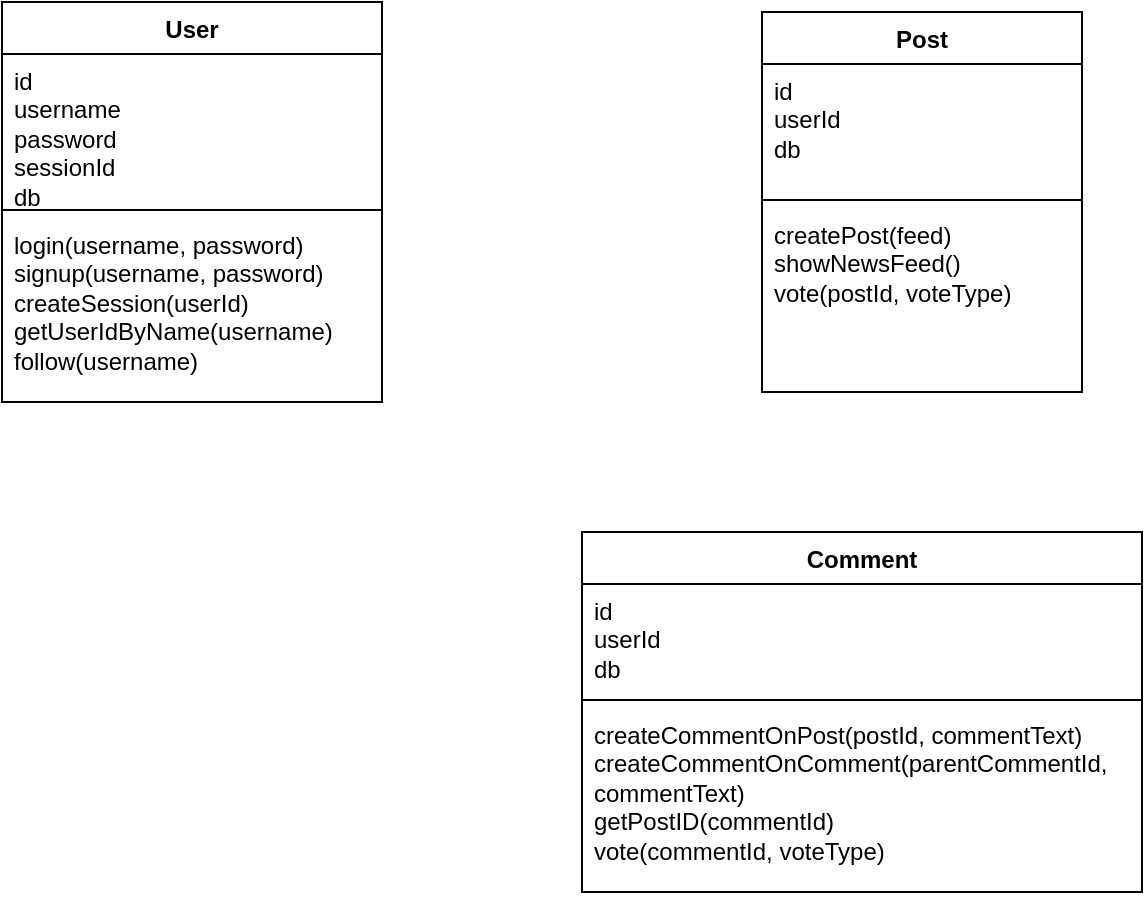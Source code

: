 <mxfile version="21.6.5" type="github">
  <diagram id="C5RBs43oDa-KdzZeNtuy" name="Page-1">
    <mxGraphModel dx="1306" dy="725" grid="1" gridSize="10" guides="1" tooltips="1" connect="1" arrows="1" fold="1" page="1" pageScale="1" pageWidth="827" pageHeight="1169" math="0" shadow="0">
      <root>
        <mxCell id="WIyWlLk6GJQsqaUBKTNV-0" />
        <mxCell id="WIyWlLk6GJQsqaUBKTNV-1" parent="WIyWlLk6GJQsqaUBKTNV-0" />
        <mxCell id="gtavfHgQEdDpro3U7-QB-18" value="User" style="swimlane;fontStyle=1;align=center;verticalAlign=top;childLayout=stackLayout;horizontal=1;startSize=26;horizontalStack=0;resizeParent=1;resizeParentMax=0;resizeLast=0;collapsible=1;marginBottom=0;whiteSpace=wrap;html=1;" parent="WIyWlLk6GJQsqaUBKTNV-1" vertex="1">
          <mxGeometry x="80" y="175" width="190" height="200" as="geometry" />
        </mxCell>
        <mxCell id="gtavfHgQEdDpro3U7-QB-19" value="id&lt;br&gt;username&lt;br&gt;password&lt;br&gt;sessionId&lt;br&gt;db" style="text;strokeColor=none;fillColor=none;align=left;verticalAlign=top;spacingLeft=4;spacingRight=4;overflow=hidden;rotatable=0;points=[[0,0.5],[1,0.5]];portConstraint=eastwest;whiteSpace=wrap;html=1;" parent="gtavfHgQEdDpro3U7-QB-18" vertex="1">
          <mxGeometry y="26" width="190" height="74" as="geometry" />
        </mxCell>
        <mxCell id="gtavfHgQEdDpro3U7-QB-20" value="" style="line;strokeWidth=1;fillColor=none;align=left;verticalAlign=middle;spacingTop=-1;spacingLeft=3;spacingRight=3;rotatable=0;labelPosition=right;points=[];portConstraint=eastwest;strokeColor=inherit;" parent="gtavfHgQEdDpro3U7-QB-18" vertex="1">
          <mxGeometry y="100" width="190" height="8" as="geometry" />
        </mxCell>
        <mxCell id="gtavfHgQEdDpro3U7-QB-21" value="login(username, password)&lt;br&gt;signup(username, password)&lt;br&gt;createSession(userId)&lt;br&gt;getUserIdByName(username)&lt;br&gt;follow(username)" style="text;strokeColor=none;fillColor=none;align=left;verticalAlign=top;spacingLeft=4;spacingRight=4;overflow=hidden;rotatable=0;points=[[0,0.5],[1,0.5]];portConstraint=eastwest;whiteSpace=wrap;html=1;" parent="gtavfHgQEdDpro3U7-QB-18" vertex="1">
          <mxGeometry y="108" width="190" height="92" as="geometry" />
        </mxCell>
        <mxCell id="gtavfHgQEdDpro3U7-QB-23" value="Post" style="swimlane;fontStyle=1;align=center;verticalAlign=top;childLayout=stackLayout;horizontal=1;startSize=26;horizontalStack=0;resizeParent=1;resizeParentMax=0;resizeLast=0;collapsible=1;marginBottom=0;whiteSpace=wrap;html=1;" parent="WIyWlLk6GJQsqaUBKTNV-1" vertex="1">
          <mxGeometry x="460" y="180" width="160" height="190" as="geometry" />
        </mxCell>
        <mxCell id="gtavfHgQEdDpro3U7-QB-24" value="id&lt;br&gt;userId&lt;br&gt;db" style="text;strokeColor=none;fillColor=none;align=left;verticalAlign=top;spacingLeft=4;spacingRight=4;overflow=hidden;rotatable=0;points=[[0,0.5],[1,0.5]];portConstraint=eastwest;whiteSpace=wrap;html=1;" parent="gtavfHgQEdDpro3U7-QB-23" vertex="1">
          <mxGeometry y="26" width="160" height="64" as="geometry" />
        </mxCell>
        <mxCell id="gtavfHgQEdDpro3U7-QB-25" value="" style="line;strokeWidth=1;fillColor=none;align=left;verticalAlign=middle;spacingTop=-1;spacingLeft=3;spacingRight=3;rotatable=0;labelPosition=right;points=[];portConstraint=eastwest;strokeColor=inherit;" parent="gtavfHgQEdDpro3U7-QB-23" vertex="1">
          <mxGeometry y="90" width="160" height="8" as="geometry" />
        </mxCell>
        <mxCell id="gtavfHgQEdDpro3U7-QB-26" value="createPost(feed)&lt;br&gt;showNewsFeed()&lt;br&gt;vote(postId, voteType)" style="text;strokeColor=none;fillColor=none;align=left;verticalAlign=top;spacingLeft=4;spacingRight=4;overflow=hidden;rotatable=0;points=[[0,0.5],[1,0.5]];portConstraint=eastwest;whiteSpace=wrap;html=1;" parent="gtavfHgQEdDpro3U7-QB-23" vertex="1">
          <mxGeometry y="98" width="160" height="92" as="geometry" />
        </mxCell>
        <mxCell id="gtavfHgQEdDpro3U7-QB-27" value="Comment" style="swimlane;fontStyle=1;align=center;verticalAlign=top;childLayout=stackLayout;horizontal=1;startSize=26;horizontalStack=0;resizeParent=1;resizeParentMax=0;resizeLast=0;collapsible=1;marginBottom=0;whiteSpace=wrap;html=1;" parent="WIyWlLk6GJQsqaUBKTNV-1" vertex="1">
          <mxGeometry x="370" y="440" width="280" height="180" as="geometry" />
        </mxCell>
        <mxCell id="gtavfHgQEdDpro3U7-QB-28" value="id&lt;br&gt;userId&lt;br&gt;db" style="text;strokeColor=none;fillColor=none;align=left;verticalAlign=top;spacingLeft=4;spacingRight=4;overflow=hidden;rotatable=0;points=[[0,0.5],[1,0.5]];portConstraint=eastwest;whiteSpace=wrap;html=1;" parent="gtavfHgQEdDpro3U7-QB-27" vertex="1">
          <mxGeometry y="26" width="280" height="54" as="geometry" />
        </mxCell>
        <mxCell id="gtavfHgQEdDpro3U7-QB-29" value="" style="line;strokeWidth=1;fillColor=none;align=left;verticalAlign=middle;spacingTop=-1;spacingLeft=3;spacingRight=3;rotatable=0;labelPosition=right;points=[];portConstraint=eastwest;strokeColor=inherit;" parent="gtavfHgQEdDpro3U7-QB-27" vertex="1">
          <mxGeometry y="80" width="280" height="8" as="geometry" />
        </mxCell>
        <mxCell id="gtavfHgQEdDpro3U7-QB-30" value="createCommentOnPost(postId, commentText)&lt;br&gt;createCommentOnComment(parentCommentId, commentText)&lt;br&gt;getPostID(commentId)&lt;br&gt;vote(commentId, voteType)" style="text;strokeColor=none;fillColor=none;align=left;verticalAlign=top;spacingLeft=4;spacingRight=4;overflow=hidden;rotatable=0;points=[[0,0.5],[1,0.5]];portConstraint=eastwest;whiteSpace=wrap;html=1;" parent="gtavfHgQEdDpro3U7-QB-27" vertex="1">
          <mxGeometry y="88" width="280" height="92" as="geometry" />
        </mxCell>
      </root>
    </mxGraphModel>
  </diagram>
</mxfile>
